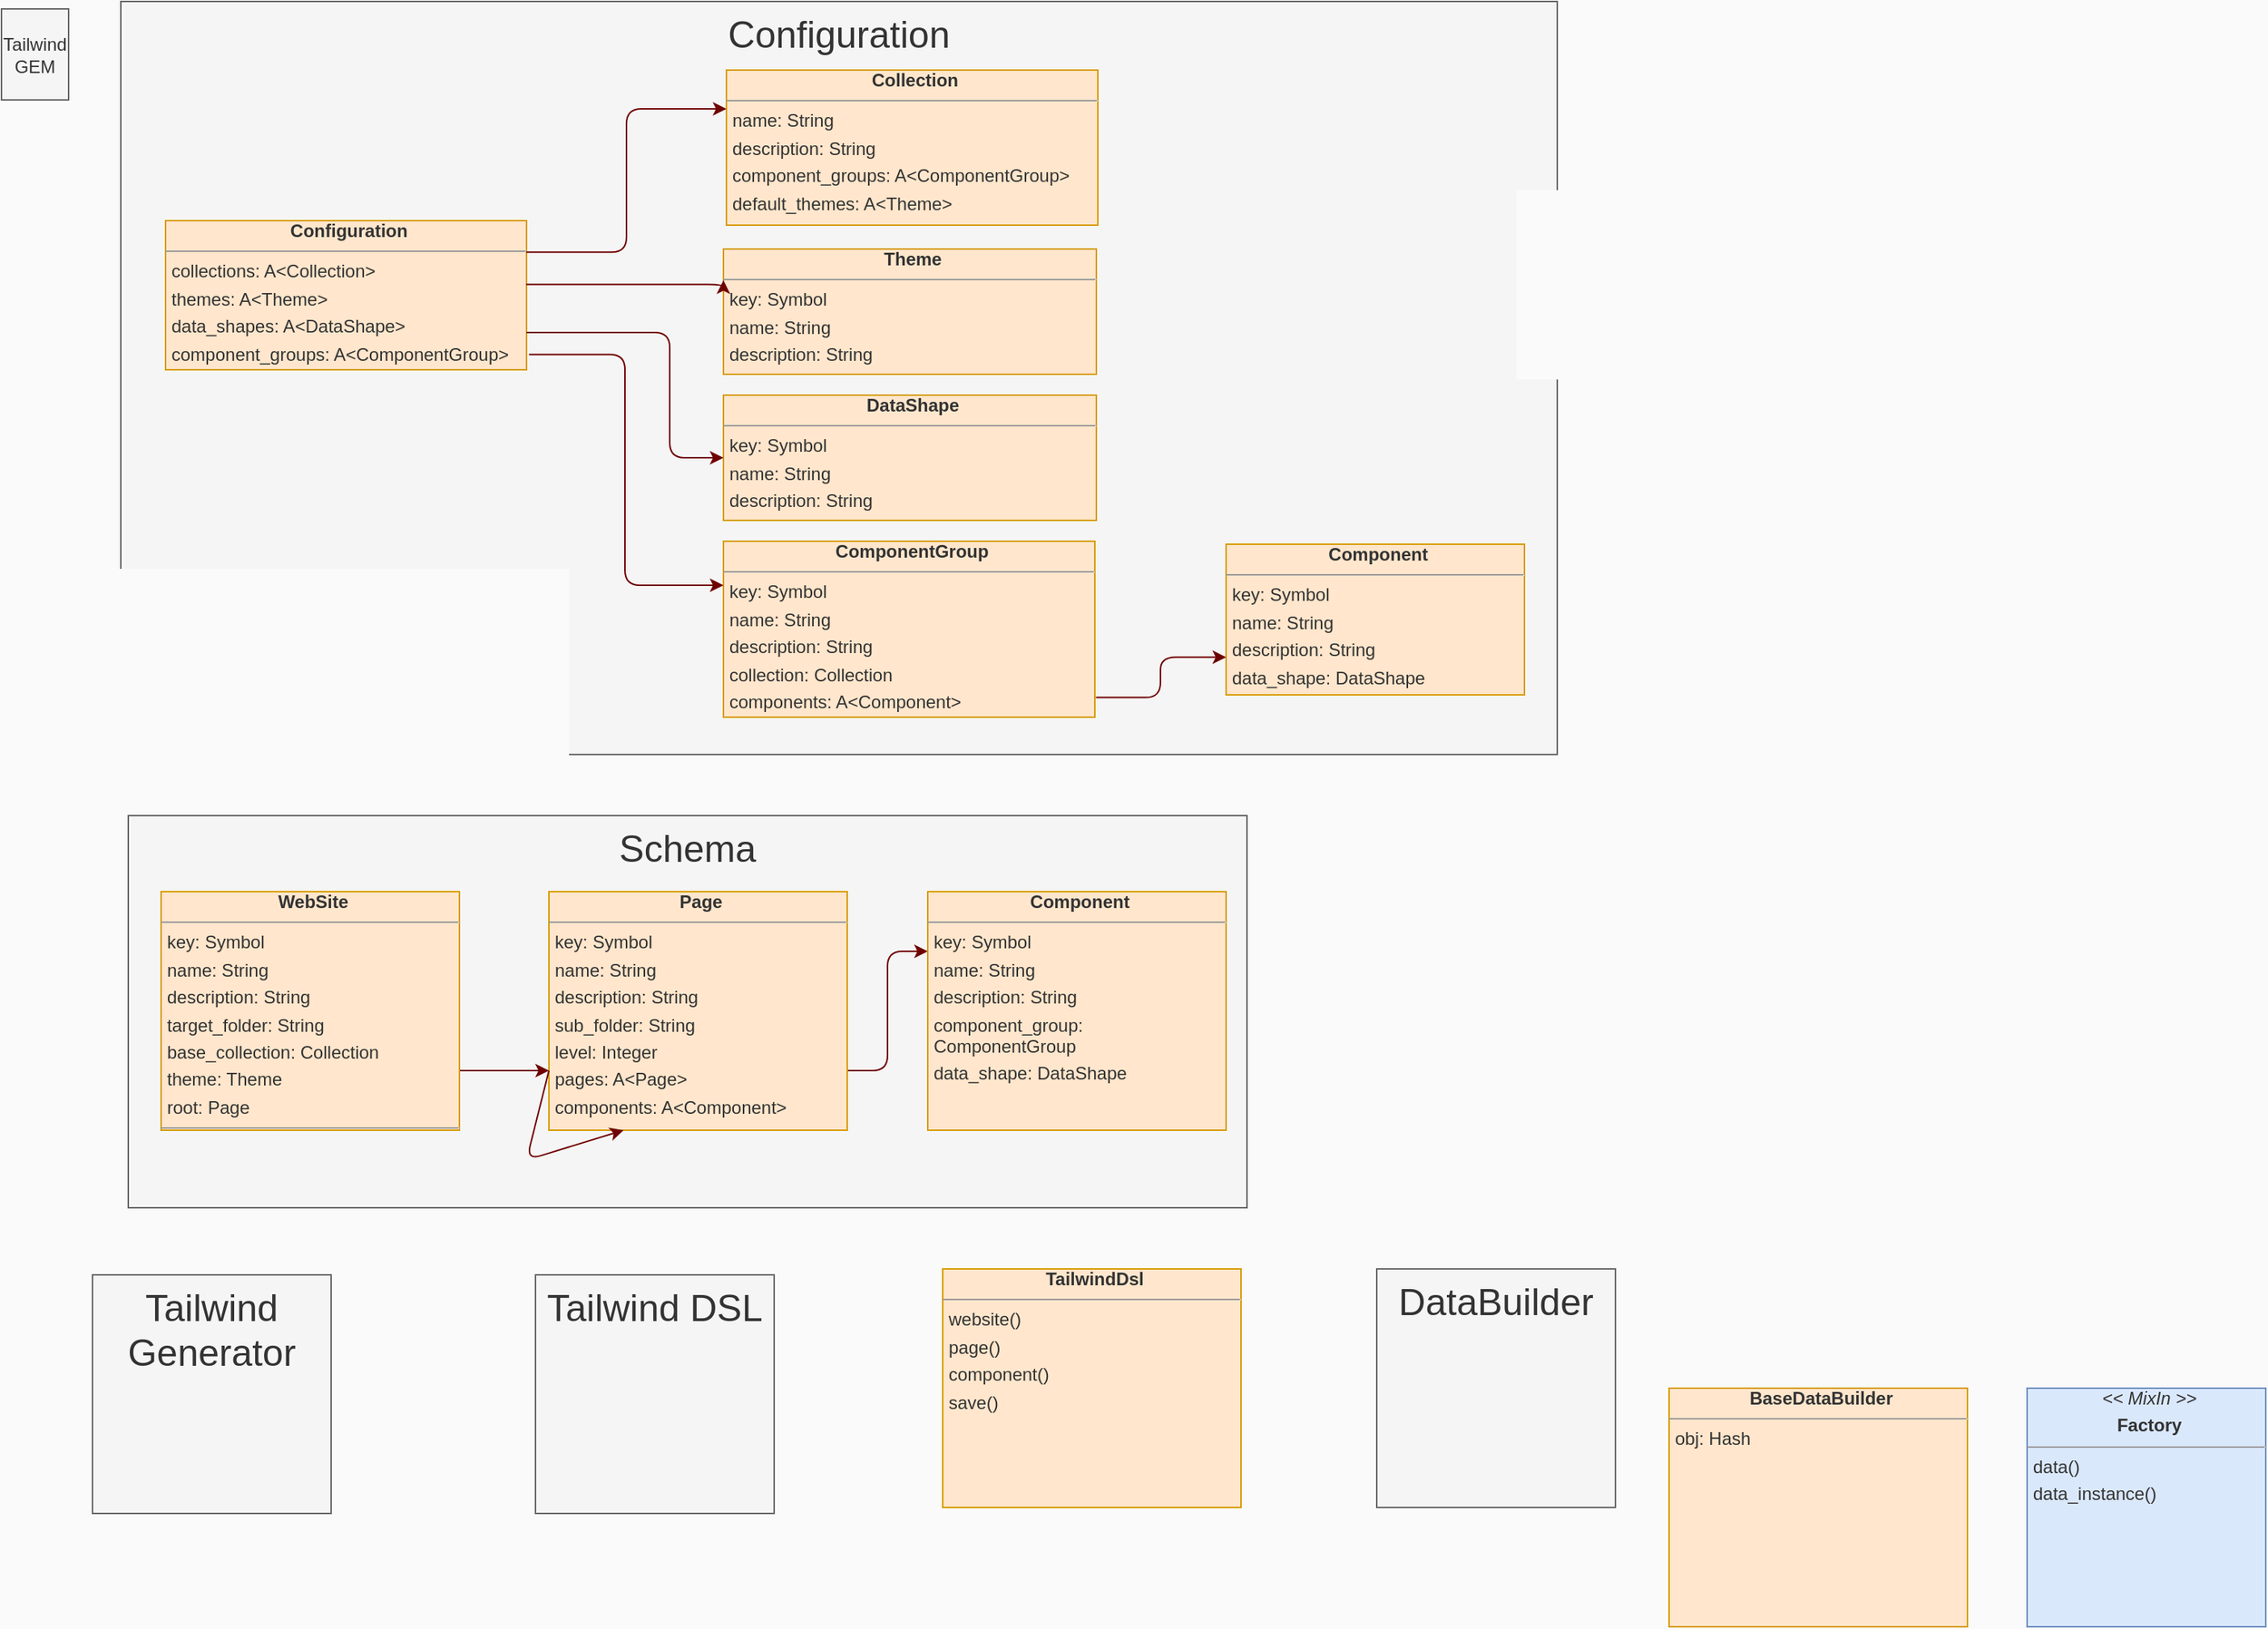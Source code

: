 <mxfile>
    <diagram id="Yy3" name="Domain Modal">
        <mxGraphModel dx="2282" dy="1144" grid="0" gridSize="10" guides="1" tooltips="1" connect="1" arrows="1" fold="1" page="1" pageScale="1" pageWidth="1169" pageHeight="827" background="#fafafa" math="0" shadow="0">
            <root>
                <mxCell id="page_root_Yy3"/>
                <mxCell id="node_root_Yy3" parent="page_root_Yy3"/>
                <mxCell id="Yy3-2" value="Tailwind GEM" style="whiteSpace=wrap;html=1;rounded=0;fillColor=#f5f5f5;strokeColor=#666666;fontColor=#333333" parent="node_root_Yy3" vertex="1">
                    <mxGeometry x="30" y="10" width="45" height="61" as="geometry"/>
                </mxCell>
                <mxCell id="Yy3-10" value="Schema" style="whiteSpace=wrap;html=1;rounded=0;fillColor=#f5f5f5;strokeColor=#666666;fontColor=#333333;verticalAlign=top;fontSize=25;" parent="node_root_Yy3" vertex="1">
                    <mxGeometry x="115" y="551" width="750" height="263" as="geometry"/>
                </mxCell>
                <mxCell id="7" style="edgeStyle=orthogonalEdgeStyle;shape=connector;rounded=1;html=1;exitX=1;exitY=0.75;exitDx=0;exitDy=0;entryX=0;entryY=0.75;entryDx=0;entryDy=0;labelBackgroundColor=default;fontFamily=Helvetica;fontSize=25;fontColor=default;endArrow=classic;strokeColor=#6F0000;fillColor=#a20025;elbow=vertical;" edge="1" parent="node_root_Yy3" source="Yy3-11" target="Yy3-12">
                    <mxGeometry relative="1" as="geometry"/>
                </mxCell>
                <mxCell id="Yy3-11" value="&lt;p style=&quot;margin:0px;margin-left:4px;margin-bottom:4px;text-align:center&quot;&gt;&lt;b&gt;WebSite&lt;/b&gt;&lt;/p&gt;&lt;hr size=&quot;1&quot;/&gt;&lt;p style=&quot;margin:0px;margin-left:4px;margin-bottom:4px&quot;&gt;key: Symbol&lt;/p&gt;&lt;p style=&quot;margin:0px;margin-left:4px;margin-bottom:4px&quot;&gt;name: String&lt;/p&gt;&lt;p style=&quot;margin:0px;margin-left:4px;margin-bottom:4px&quot;&gt;description: String&lt;/p&gt;&lt;p style=&quot;margin:0px;margin-left:4px;margin-bottom:4px&quot;&gt;target_folder: String&lt;/p&gt;&lt;p style=&quot;margin:0px;margin-left:4px;margin-bottom:4px&quot;&gt;base_collection: Collection&lt;/p&gt;&lt;p style=&quot;margin:0px;margin-left:4px;margin-bottom:4px&quot;&gt;theme: Theme&lt;/p&gt;&lt;p style=&quot;margin:0px;margin-left:4px;margin-bottom:4px&quot;&gt;root: Page&lt;/p&gt;&lt;hr size=&quot;1&quot;/&gt;&lt;p style=&quot;margin:0px;margin-left:4px;margin-bottom:4px&quot;&gt;favourite_components() : A&amp;lt;Component&amp;gt;&lt;/p&gt;" style="whiteSpace=wrap;html=1;rounded=0;fillColor=#ffe6cc;strokeColor=#d79b00;fontColor=#333333;align=left;overflow=fill;fontSize=12;fontFamily=Helvetica" parent="node_root_Yy3" vertex="1">
                    <mxGeometry x="137" y="602" width="200" height="160" as="geometry"/>
                </mxCell>
                <mxCell id="8" style="edgeStyle=orthogonalEdgeStyle;shape=connector;rounded=1;html=1;exitX=1;exitY=0.75;exitDx=0;exitDy=0;entryX=0;entryY=0.25;entryDx=0;entryDy=0;labelBackgroundColor=default;fontFamily=Helvetica;fontSize=25;fontColor=default;endArrow=classic;strokeColor=#6F0000;fillColor=#a20025;elbow=vertical;" edge="1" parent="node_root_Yy3" source="Yy3-12" target="Yy3-13">
                    <mxGeometry relative="1" as="geometry"/>
                </mxCell>
                <mxCell id="Yy3-12" value="&lt;p style=&quot;margin:0px;margin-left:4px;margin-bottom:4px;text-align:center&quot;&gt;&lt;b&gt;Page&lt;/b&gt;&lt;/p&gt;&lt;hr size=&quot;1&quot;/&gt;&lt;p style=&quot;margin:0px;margin-left:4px;margin-bottom:4px&quot;&gt;key: Symbol&lt;/p&gt;&lt;p style=&quot;margin:0px;margin-left:4px;margin-bottom:4px&quot;&gt;name: String&lt;/p&gt;&lt;p style=&quot;margin:0px;margin-left:4px;margin-bottom:4px&quot;&gt;description: String&lt;/p&gt;&lt;p style=&quot;margin:0px;margin-left:4px;margin-bottom:4px&quot;&gt;sub_folder: String&lt;/p&gt;&lt;p style=&quot;margin:0px;margin-left:4px;margin-bottom:4px&quot;&gt;level: Integer&lt;/p&gt;&lt;p style=&quot;margin:0px;margin-left:4px;margin-bottom:4px&quot;&gt;pages: A&amp;lt;Page&amp;gt;&lt;/p&gt;&lt;p style=&quot;margin:0px;margin-left:4px;margin-bottom:4px&quot;&gt;components: A&amp;lt;Component&amp;gt;&lt;/p&gt;" style="whiteSpace=wrap;html=1;rounded=0;fillColor=#ffe6cc;strokeColor=#d79b00;fontColor=#333333;align=left;overflow=fill;fontSize=12;fontFamily=Helvetica" parent="node_root_Yy3" vertex="1">
                    <mxGeometry x="397" y="602" width="200" height="160" as="geometry"/>
                </mxCell>
                <mxCell id="Yy3-13" value="&lt;p style=&quot;margin:0px;margin-left:4px;margin-bottom:4px;text-align:center&quot;&gt;&lt;b&gt;Component&lt;/b&gt;&lt;/p&gt;&lt;hr size=&quot;1&quot;/&gt;&lt;p style=&quot;margin:0px;margin-left:4px;margin-bottom:4px&quot;&gt;key: Symbol&lt;/p&gt;&lt;p style=&quot;margin:0px;margin-left:4px;margin-bottom:4px&quot;&gt;name: String&lt;/p&gt;&lt;p style=&quot;margin:0px;margin-left:4px;margin-bottom:4px&quot;&gt;description: String&lt;/p&gt;&lt;p style=&quot;margin:0px;margin-left:4px;margin-bottom:4px&quot;&gt;component_group: ComponentGroup&lt;/p&gt;&lt;p style=&quot;margin:0px;margin-left:4px;margin-bottom:4px&quot;&gt;data_shape: DataShape&lt;/p&gt;" style="whiteSpace=wrap;html=1;rounded=0;fillColor=#ffe6cc;strokeColor=#d79b00;fontColor=#333333;align=left;overflow=fill;fontSize=12;fontFamily=Helvetica" parent="node_root_Yy3" vertex="1">
                    <mxGeometry x="651" y="602" width="200" height="160" as="geometry"/>
                </mxCell>
                <mxCell id="Yy3-14" value="Tailwind Generator" style="whiteSpace=wrap;html=1;rounded=0;fillColor=#f5f5f5;strokeColor=#666666;fontColor=#333333;verticalAlign=top;fontSize=25;" parent="node_root_Yy3" vertex="1">
                    <mxGeometry x="91" y="859" width="160" height="160" as="geometry"/>
                </mxCell>
                <mxCell id="Yy3-15" value="Tailwind DSL" style="whiteSpace=wrap;html=1;rounded=0;fillColor=#f5f5f5;strokeColor=#666666;fontColor=#333333;verticalAlign=top;fontSize=25;" parent="node_root_Yy3" vertex="1">
                    <mxGeometry x="388" y="859" width="160" height="160" as="geometry"/>
                </mxCell>
                <mxCell id="abc" value="&lt;p style=&quot;margin:0px;margin-left:4px;margin-bottom:4px;text-align:center&quot;&gt;&lt;b&gt;TailwindDsl&lt;/b&gt;&lt;/p&gt;&lt;hr size=&quot;1&quot;/&gt;&lt;p style=&quot;margin:0px;margin-left:4px;margin-bottom:4px&quot;&gt;website()&lt;/p&gt;&lt;p style=&quot;margin:0px;margin-left:4px;margin-bottom:4px&quot;&gt;page()&lt;/p&gt;&lt;p style=&quot;margin:0px;margin-left:4px;margin-bottom:4px&quot;&gt;component()&lt;/p&gt;&lt;p style=&quot;margin:0px;margin-left:4px;margin-bottom:4px&quot;&gt;save()&lt;/p&gt;" style="whiteSpace=wrap;html=1;rounded=0;fillColor=#ffe6cc;strokeColor=#d79b00;fontColor=#333333;align=left;overflow=fill;fontSize=12;fontFamily=Helvetica" parent="node_root_Yy3" vertex="1">
                    <mxGeometry x="661" y="855" width="200" height="160" as="geometry"/>
                </mxCell>
                <mxCell id="abc1" value="DataBuilder" style="whiteSpace=wrap;html=1;rounded=0;fillColor=#f5f5f5;strokeColor=#666666;fontColor=#333333;verticalAlign=top;fontSize=25;" parent="node_root_Yy3" vertex="1">
                    <mxGeometry x="952" y="855" width="160" height="160" as="geometry"/>
                </mxCell>
                <mxCell id="Yy3-18" value="&lt;p style=&quot;margin:0px;margin-left:4px;margin-bottom:4px;text-align:center&quot;&gt;&lt;b&gt;BaseDataBuilder&lt;/b&gt;&lt;/p&gt;&lt;hr size=&quot;1&quot;/&gt;&lt;p style=&quot;margin:0px;margin-left:4px;margin-bottom:4px&quot;&gt;obj: Hash&lt;/p&gt;" style="whiteSpace=wrap;html=1;rounded=0;fillColor=#ffe6cc;strokeColor=#d79b00;fontColor=#333333;align=left;overflow=fill;fontSize=12;fontFamily=Helvetica" parent="node_root_Yy3" vertex="1">
                    <mxGeometry x="1148" y="935" width="200" height="160" as="geometry"/>
                </mxCell>
                <mxCell id="Yy3-19" value="&lt;p style=&quot;margin:0px;margin-left:4px;margin-bottom:4px;text-align:center&quot;&gt;&lt;i&gt;&amp;lt;&amp;lt; MixIn &amp;gt;&amp;gt;&lt;/i&gt;&lt;/p&gt;&lt;p style=&quot;margin:0px;margin-left:4px;margin-bottom:4px;text-align:center&quot;&gt;&lt;b&gt;Factory&lt;/b&gt;&lt;/p&gt;&lt;hr size=&quot;1&quot;/&gt;&lt;p style=&quot;margin:0px;margin-left:4px;margin-bottom:4px&quot;&gt;data()&lt;/p&gt;&lt;p style=&quot;margin:0px;margin-left:4px;margin-bottom:4px&quot;&gt;data_instance()&lt;/p&gt;" style="whiteSpace=wrap;html=1;rounded=0;fillColor=#dae8fc;strokeColor=#6c8ebf;fontColor=#333333;align=left;overflow=fill;fontSize=12;fontFamily=Helvetica" parent="node_root_Yy3" vertex="1">
                    <mxGeometry x="1388" y="935" width="160" height="160" as="geometry"/>
                </mxCell>
                <mxCell id="5" value="" style="group" vertex="1" connectable="0" parent="node_root_Yy3">
                    <mxGeometry x="110" y="5" width="963" height="505" as="geometry"/>
                </mxCell>
                <mxCell id="Yy3-3" value="Configuration" style="whiteSpace=wrap;html=1;rounded=0;fillColor=#f5f5f5;strokeColor=#666666;fontColor=#333333;verticalAlign=top;fontSize=25;" parent="5" vertex="1">
                    <mxGeometry width="963" height="505" as="geometry"/>
                </mxCell>
                <mxCell id="Yy3-4" value="&lt;p style=&quot;margin:0px;margin-left:4px;margin-bottom:4px;text-align:center&quot;&gt;&lt;b&gt;Configuration&lt;/b&gt;&lt;/p&gt;&lt;hr size=&quot;1&quot;/&gt;&lt;p style=&quot;margin:0px;margin-left:4px;margin-bottom:4px&quot;&gt;collections: A&amp;lt;Collection&amp;gt;&lt;/p&gt;&lt;p style=&quot;margin:0px;margin-left:4px;margin-bottom:4px&quot;&gt;themes: A&amp;lt;Theme&amp;gt;&lt;/p&gt;&lt;p style=&quot;margin:0px;margin-left:4px;margin-bottom:4px&quot;&gt;data_shapes: A&amp;lt;DataShape&amp;gt;&lt;/p&gt;&lt;p style=&quot;margin:0px;margin-left:4px;margin-bottom:4px&quot;&gt;component_groups: A&amp;lt;ComponentGroup&amp;gt;&lt;/p&gt;" style="whiteSpace=wrap;html=1;rounded=0;fillColor=#ffe6cc;strokeColor=#d79b00;fontColor=#333333;align=left;overflow=fill;fontSize=12;fontFamily=Helvetica" parent="5" vertex="1">
                    <mxGeometry x="30" y="147" width="242" height="100" as="geometry"/>
                </mxCell>
                <mxCell id="Yy3-5" value="&lt;p style=&quot;margin:0px;margin-left:4px;margin-bottom:4px;text-align:center&quot;&gt;&lt;b&gt;Collection&lt;/b&gt;&lt;/p&gt;&lt;hr size=&quot;1&quot;/&gt;&lt;p style=&quot;margin:0px;margin-left:4px;margin-bottom:4px&quot;&gt;name: String&lt;/p&gt;&lt;p style=&quot;margin:0px;margin-left:4px;margin-bottom:4px&quot;&gt;description: String&lt;/p&gt;&lt;p style=&quot;margin:0px;margin-left:4px;margin-bottom:4px&quot;&gt;component_groups: A&amp;lt;ComponentGroup&amp;gt;&lt;/p&gt;&lt;p style=&quot;margin:0px;margin-left:4px;margin-bottom:4px&quot;&gt;default_themes: A&amp;lt;Theme&amp;gt;&lt;/p&gt;" style="whiteSpace=wrap;html=1;rounded=0;fillColor=#ffe6cc;strokeColor=#d79b00;fontColor=#333333;align=left;overflow=fill;fontSize=12;fontFamily=Helvetica" parent="5" vertex="1">
                    <mxGeometry x="406" y="46" width="249" height="104" as="geometry"/>
                </mxCell>
                <mxCell id="bwwXM-OtOtQTHJMylTEU-0" style="edgeStyle=orthogonalEdgeStyle;html=1;exitX=0.999;exitY=0.211;exitDx=0;exitDy=0;entryX=0;entryY=0.25;entryDx=0;entryDy=0;fillColor=#a20025;strokeColor=#6F0000;exitPerimeter=0;elbow=vertical;" parent="5" source="Yy3-4" target="Yy3-5" edge="1">
                    <mxGeometry relative="1" as="geometry"/>
                </mxCell>
                <mxCell id="Yy3-6" value="&lt;p style=&quot;margin:0px;margin-left:4px;margin-bottom:4px;text-align:center&quot;&gt;&lt;b&gt;Theme&lt;/b&gt;&lt;/p&gt;&lt;hr size=&quot;1&quot;/&gt;&lt;p style=&quot;margin:0px;margin-left:4px;margin-bottom:4px&quot;&gt;key: Symbol&lt;/p&gt;&lt;p style=&quot;margin:0px;margin-left:4px;margin-bottom:4px&quot;&gt;name: String&lt;/p&gt;&lt;p style=&quot;margin:0px;margin-left:4px;margin-bottom:4px&quot;&gt;description: String&lt;/p&gt;" style="whiteSpace=wrap;html=1;rounded=0;fillColor=#ffe6cc;strokeColor=#d79b00;fontColor=#333333;align=left;overflow=fill;fontSize=12;fontFamily=Helvetica" parent="5" vertex="1">
                    <mxGeometry x="404" y="166" width="250" height="84" as="geometry"/>
                </mxCell>
                <mxCell id="1" style="edgeStyle=orthogonalEdgeStyle;shape=connector;rounded=1;html=1;exitX=0.999;exitY=0.428;exitDx=0;exitDy=0;entryX=0;entryY=0.25;entryDx=0;entryDy=0;labelBackgroundColor=default;fontFamily=Helvetica;fontSize=11;fontColor=default;endArrow=classic;strokeColor=#6F0000;fillColor=#a20025;exitPerimeter=0;elbow=vertical;" edge="1" parent="5" source="Yy3-4" target="Yy3-6">
                    <mxGeometry relative="1" as="geometry">
                        <Array as="points">
                            <mxPoint x="404" y="190"/>
                        </Array>
                    </mxGeometry>
                </mxCell>
                <mxCell id="Yy3-7" value="&lt;p style=&quot;margin:0px;margin-left:4px;margin-bottom:4px;text-align:center&quot;&gt;&lt;b&gt;ComponentGroup&lt;/b&gt;&lt;/p&gt;&lt;hr size=&quot;1&quot;/&gt;&lt;p style=&quot;margin:0px;margin-left:4px;margin-bottom:4px&quot;&gt;key: Symbol&lt;/p&gt;&lt;p style=&quot;margin:0px;margin-left:4px;margin-bottom:4px&quot;&gt;name: String&lt;/p&gt;&lt;p style=&quot;margin:0px;margin-left:4px;margin-bottom:4px&quot;&gt;description: String&lt;/p&gt;&lt;p style=&quot;margin:0px;margin-left:4px;margin-bottom:4px&quot;&gt;collection: Collection&lt;/p&gt;&lt;p style=&quot;margin:0px;margin-left:4px;margin-bottom:4px&quot;&gt;components: A&amp;lt;Component&amp;gt;&lt;/p&gt;" style="whiteSpace=wrap;html=1;rounded=0;fillColor=#ffe6cc;strokeColor=#d79b00;fontColor=#333333;align=left;overflow=fill;fontSize=12;fontFamily=Helvetica" parent="5" vertex="1">
                    <mxGeometry x="404" y="362" width="249" height="118" as="geometry"/>
                </mxCell>
                <mxCell id="3" style="edgeStyle=orthogonalEdgeStyle;shape=connector;rounded=1;html=1;exitX=1.007;exitY=0.898;exitDx=0;exitDy=0;labelBackgroundColor=default;fontFamily=Helvetica;fontSize=11;fontColor=default;endArrow=classic;strokeColor=#6F0000;fillColor=#a20025;exitPerimeter=0;entryX=0;entryY=0.25;entryDx=0;entryDy=0;elbow=vertical;" edge="1" parent="5" source="Yy3-4" target="Yy3-7">
                    <mxGeometry relative="1" as="geometry"/>
                </mxCell>
                <mxCell id="Yy3-8" value="&lt;p style=&quot;margin:0px;margin-left:4px;margin-bottom:4px;text-align:center&quot;&gt;&lt;b&gt;Component&lt;/b&gt;&lt;/p&gt;&lt;hr size=&quot;1&quot;/&gt;&lt;p style=&quot;margin:0px;margin-left:4px;margin-bottom:4px&quot;&gt;key: Symbol&lt;/p&gt;&lt;p style=&quot;margin:0px;margin-left:4px;margin-bottom:4px&quot;&gt;name: String&lt;/p&gt;&lt;p style=&quot;margin:0px;margin-left:4px;margin-bottom:4px&quot;&gt;description: String&lt;/p&gt;&lt;p style=&quot;margin:0px;margin-left:4px;margin-bottom:4px&quot;&gt;data_shape: DataShape&lt;/p&gt;" style="whiteSpace=wrap;html=1;rounded=0;fillColor=#ffe6cc;strokeColor=#d79b00;fontColor=#333333;align=left;overflow=fill;fontSize=12;fontFamily=Helvetica" parent="5" vertex="1">
                    <mxGeometry x="741" y="364" width="200" height="101" as="geometry"/>
                </mxCell>
                <mxCell id="4" style="edgeStyle=orthogonalEdgeStyle;shape=connector;rounded=1;html=1;exitX=1.003;exitY=0.888;exitDx=0;exitDy=0;entryX=0;entryY=0.75;entryDx=0;entryDy=0;labelBackgroundColor=default;fontFamily=Helvetica;fontSize=11;fontColor=default;endArrow=classic;strokeColor=#6F0000;fillColor=#a20025;exitPerimeter=0;" edge="1" parent="5" source="Yy3-7" target="Yy3-8">
                    <mxGeometry relative="1" as="geometry"/>
                </mxCell>
                <mxCell id="Yy3-9" value="&lt;p style=&quot;margin:0px;margin-left:4px;margin-bottom:4px;text-align:center&quot;&gt;&lt;b&gt;DataShape&lt;/b&gt;&lt;/p&gt;&lt;hr size=&quot;1&quot;/&gt;&lt;p style=&quot;margin:0px;margin-left:4px;margin-bottom:4px&quot;&gt;key: Symbol&lt;/p&gt;&lt;p style=&quot;margin:0px;margin-left:4px;margin-bottom:4px&quot;&gt;name: String&lt;/p&gt;&lt;p style=&quot;margin:0px;margin-left:4px;margin-bottom:4px&quot;&gt;description: String&lt;/p&gt;" style="whiteSpace=wrap;html=1;rounded=0;fillColor=#ffe6cc;strokeColor=#d79b00;fontColor=#333333;align=left;overflow=fill;fontSize=12;fontFamily=Helvetica" parent="5" vertex="1">
                    <mxGeometry x="404" y="264" width="250" height="84" as="geometry"/>
                </mxCell>
                <mxCell id="2" style="edgeStyle=orthogonalEdgeStyle;shape=connector;rounded=1;html=1;exitX=1;exitY=0.75;exitDx=0;exitDy=0;labelBackgroundColor=default;fontFamily=Helvetica;fontSize=11;fontColor=default;endArrow=classic;strokeColor=#6F0000;fillColor=#a20025;elbow=vertical;" edge="1" parent="5" source="Yy3-4" target="Yy3-9">
                    <mxGeometry relative="1" as="geometry">
                        <Array as="points">
                            <mxPoint x="368" y="222"/>
                            <mxPoint x="368" y="306"/>
                        </Array>
                    </mxGeometry>
                </mxCell>
                <mxCell id="9" style="edgeStyle=orthogonalEdgeStyle;shape=connector;rounded=1;html=1;exitX=0;exitY=0.75;exitDx=0;exitDy=0;entryX=0.25;entryY=1;entryDx=0;entryDy=0;labelBackgroundColor=default;fontFamily=Helvetica;fontSize=25;fontColor=default;endArrow=classic;strokeColor=#6F0000;fillColor=#a20025;" edge="1" parent="node_root_Yy3" source="Yy3-12" target="Yy3-12">
                    <mxGeometry relative="1" as="geometry">
                        <Array as="points">
                            <mxPoint x="382" y="782"/>
                        </Array>
                    </mxGeometry>
                </mxCell>
            </root>
        </mxGraphModel>
    </diagram>
</mxfile>
